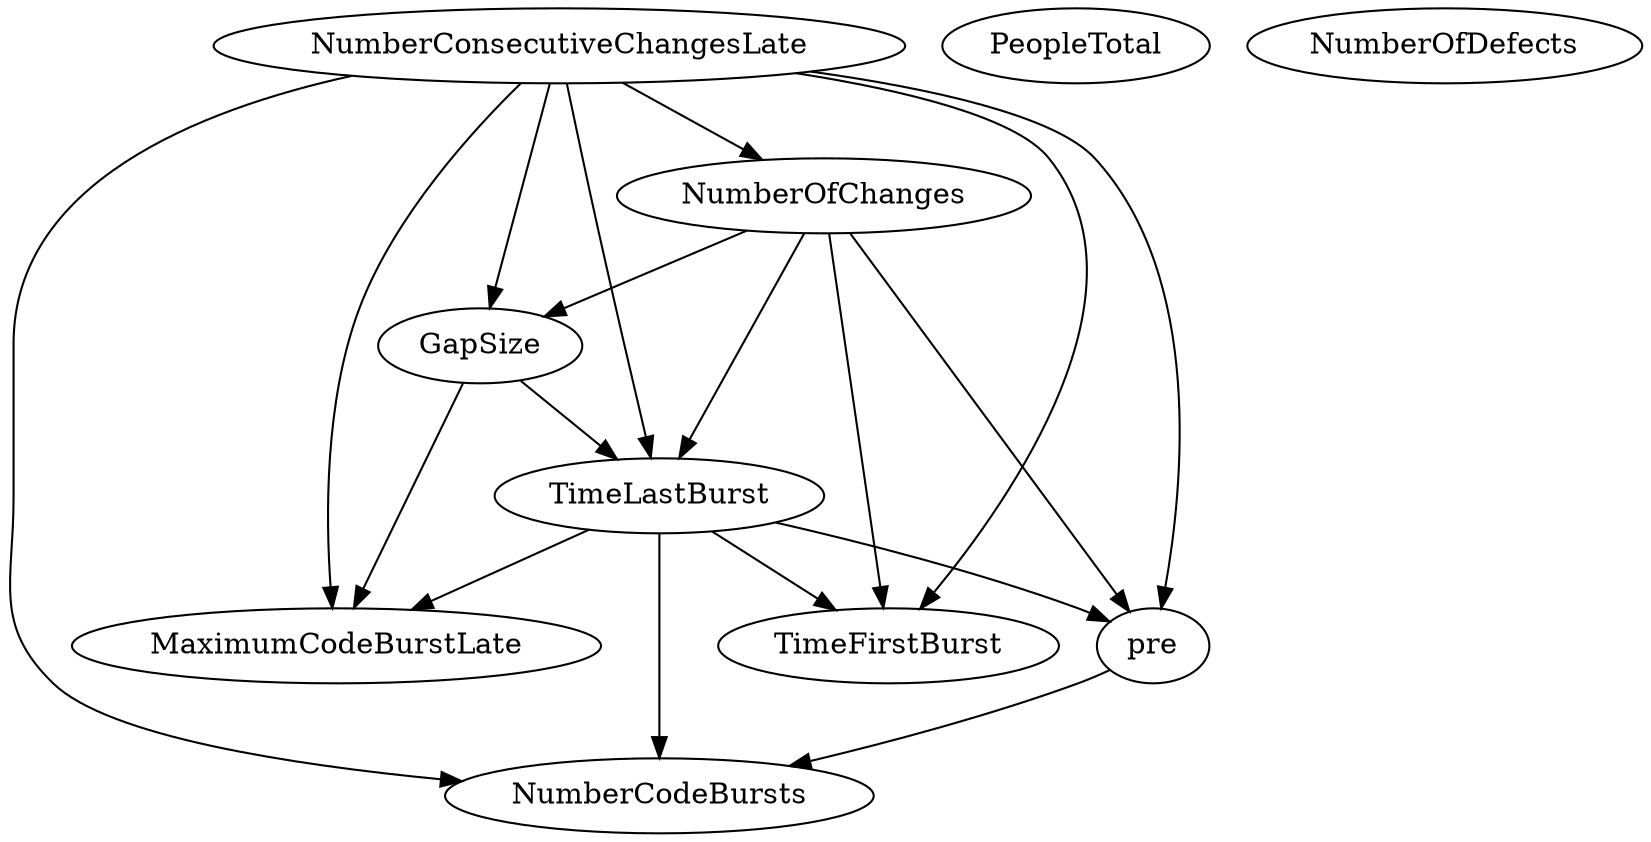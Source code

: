 digraph {
   NumberConsecutiveChangesLate;
   PeopleTotal;
   NumberOfDefects;
   pre;
   GapSize;
   MaximumCodeBurstLate;
   TimeFirstBurst;
   TimeLastBurst;
   NumberCodeBursts;
   NumberOfChanges;
   NumberConsecutiveChangesLate -> pre;
   NumberConsecutiveChangesLate -> GapSize;
   NumberConsecutiveChangesLate -> MaximumCodeBurstLate;
   NumberConsecutiveChangesLate -> TimeFirstBurst;
   NumberConsecutiveChangesLate -> TimeLastBurst;
   NumberConsecutiveChangesLate -> NumberCodeBursts;
   NumberConsecutiveChangesLate -> NumberOfChanges;
   pre -> NumberCodeBursts;
   GapSize -> MaximumCodeBurstLate;
   GapSize -> TimeLastBurst;
   TimeLastBurst -> pre;
   TimeLastBurst -> MaximumCodeBurstLate;
   TimeLastBurst -> TimeFirstBurst;
   TimeLastBurst -> NumberCodeBursts;
   NumberOfChanges -> pre;
   NumberOfChanges -> GapSize;
   NumberOfChanges -> TimeFirstBurst;
   NumberOfChanges -> TimeLastBurst;
}
